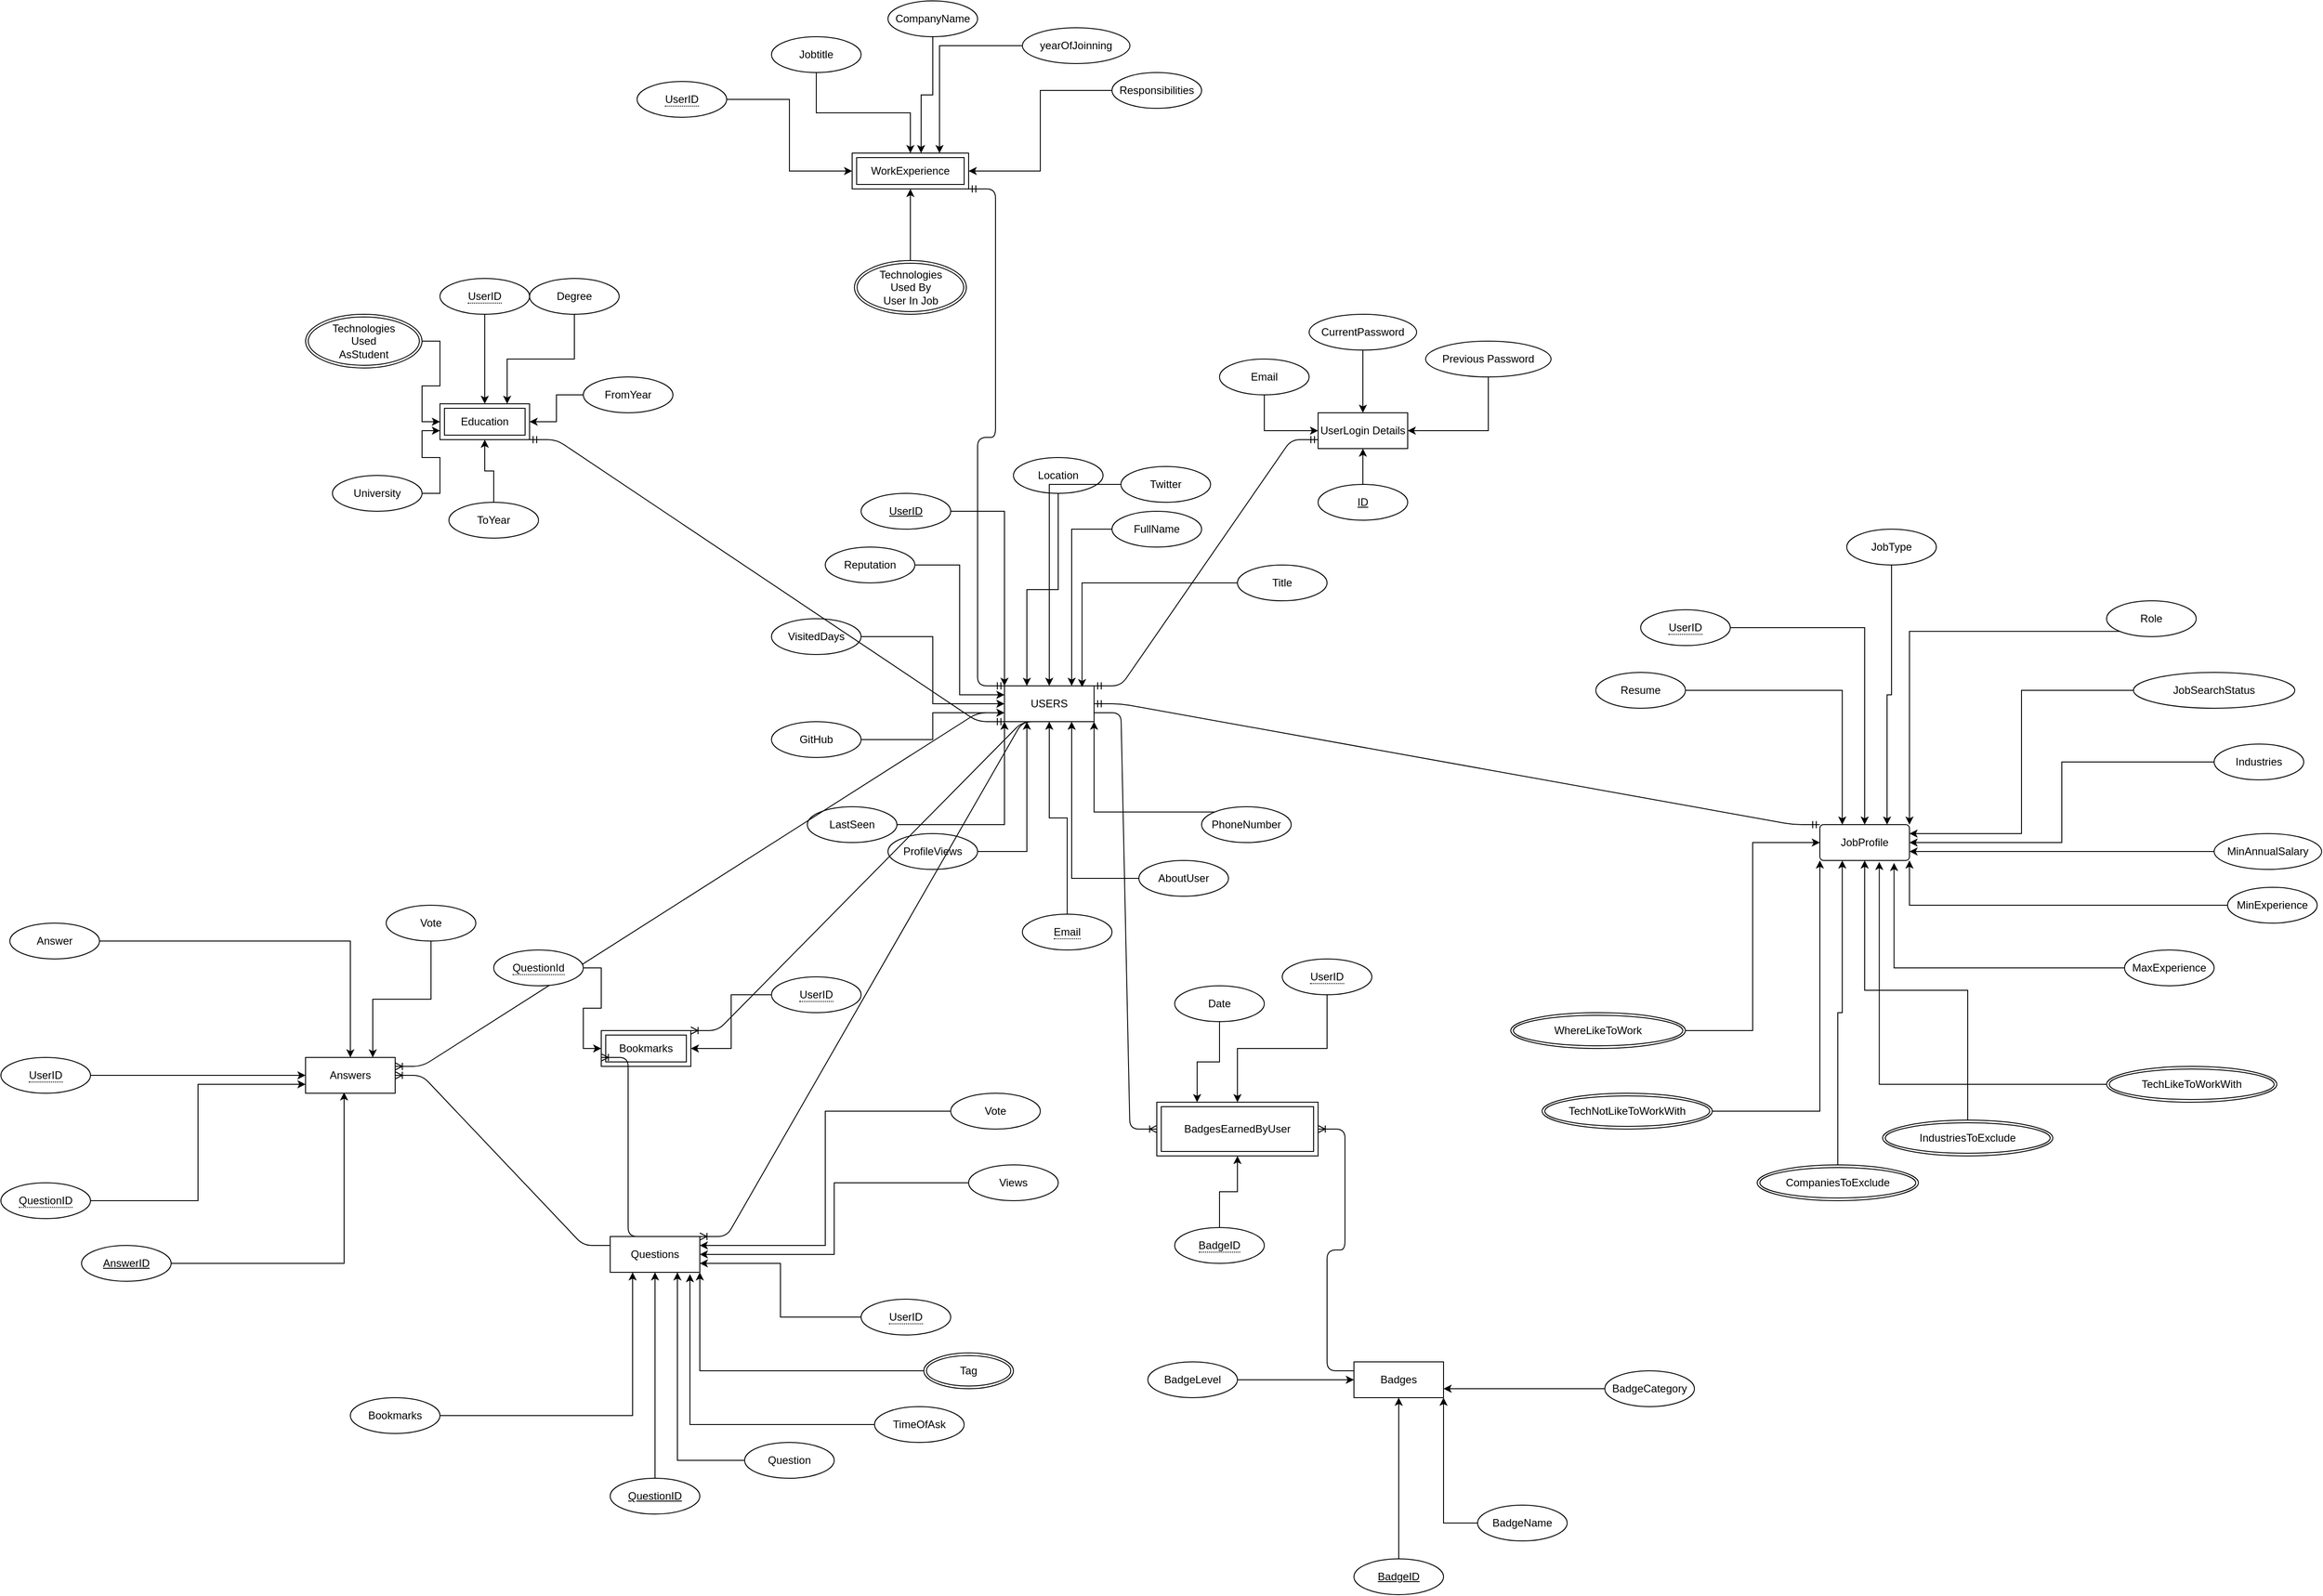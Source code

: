 <mxfile version="14.5.3" type="device"><diagram id="R2lEEEUBdFMjLlhIrx00" name="Page-1"><mxGraphModel dx="1958" dy="1550" grid="1" gridSize="10" guides="1" tooltips="1" connect="1" arrows="1" fold="1" page="1" pageScale="1" pageWidth="850" pageHeight="1100" math="0" shadow="0" extFonts="Permanent Marker^https://fonts.googleapis.com/css?family=Permanent+Marker"><root><mxCell id="0"/><mxCell id="1" parent="0"/><mxCell id="vsUpR1atluGv8L3KbgZH-3" value="USERS" style="whiteSpace=wrap;html=1;align=center;" parent="1" vertex="1"><mxGeometry x="710" y="325" width="100" height="40" as="geometry"/></mxCell><mxCell id="vsUpR1atluGv8L3KbgZH-5" value="Answers" style="whiteSpace=wrap;html=1;align=center;" parent="1" vertex="1"><mxGeometry x="-70" y="740" width="100" height="40" as="geometry"/></mxCell><mxCell id="vsUpR1atluGv8L3KbgZH-6" value="Questions" style="whiteSpace=wrap;html=1;align=center;" parent="1" vertex="1"><mxGeometry x="270" y="940" width="100" height="40" as="geometry"/></mxCell><mxCell id="vsUpR1atluGv8L3KbgZH-18" style="edgeStyle=orthogonalEdgeStyle;rounded=0;orthogonalLoop=1;jettySize=auto;html=1;entryX=0.75;entryY=1;entryDx=0;entryDy=0;" parent="1" source="vsUpR1atluGv8L3KbgZH-14" target="vsUpR1atluGv8L3KbgZH-6" edge="1"><mxGeometry relative="1" as="geometry"/></mxCell><mxCell id="vsUpR1atluGv8L3KbgZH-14" value="Question" style="ellipse;whiteSpace=wrap;html=1;align=center;" parent="1" vertex="1"><mxGeometry x="420" y="1170" width="100" height="40" as="geometry"/></mxCell><mxCell id="vsUpR1atluGv8L3KbgZH-19" style="edgeStyle=orthogonalEdgeStyle;rounded=0;orthogonalLoop=1;jettySize=auto;html=1;entryX=1;entryY=0.5;entryDx=0;entryDy=0;" parent="1" source="vsUpR1atluGv8L3KbgZH-15" target="vsUpR1atluGv8L3KbgZH-6" edge="1"><mxGeometry relative="1" as="geometry"/></mxCell><mxCell id="vsUpR1atluGv8L3KbgZH-15" value="Views" style="ellipse;whiteSpace=wrap;html=1;align=center;" parent="1" vertex="1"><mxGeometry x="670" y="860" width="100" height="40" as="geometry"/></mxCell><mxCell id="vsUpR1atluGv8L3KbgZH-21" style="edgeStyle=orthogonalEdgeStyle;rounded=0;orthogonalLoop=1;jettySize=auto;html=1;entryX=1;entryY=0.25;entryDx=0;entryDy=0;" parent="1" source="vsUpR1atluGv8L3KbgZH-20" target="vsUpR1atluGv8L3KbgZH-6" edge="1"><mxGeometry relative="1" as="geometry"/></mxCell><mxCell id="vsUpR1atluGv8L3KbgZH-20" value="Vote" style="ellipse;whiteSpace=wrap;html=1;align=center;" parent="1" vertex="1"><mxGeometry x="650" y="780" width="100" height="40" as="geometry"/></mxCell><mxCell id="vsUpR1atluGv8L3KbgZH-23" style="edgeStyle=orthogonalEdgeStyle;rounded=0;orthogonalLoop=1;jettySize=auto;html=1;entryX=0.25;entryY=1;entryDx=0;entryDy=0;" parent="1" source="vsUpR1atluGv8L3KbgZH-22" target="vsUpR1atluGv8L3KbgZH-6" edge="1"><mxGeometry relative="1" as="geometry"/></mxCell><mxCell id="vsUpR1atluGv8L3KbgZH-22" value="Bookmarks" style="ellipse;whiteSpace=wrap;html=1;align=center;" parent="1" vertex="1"><mxGeometry x="-20" y="1120" width="100" height="40" as="geometry"/></mxCell><mxCell id="vsUpR1atluGv8L3KbgZH-25" style="edgeStyle=orthogonalEdgeStyle;rounded=0;orthogonalLoop=1;jettySize=auto;html=1;entryX=0.89;entryY=1.05;entryDx=0;entryDy=0;entryPerimeter=0;" parent="1" source="vsUpR1atluGv8L3KbgZH-24" target="vsUpR1atluGv8L3KbgZH-6" edge="1"><mxGeometry relative="1" as="geometry"/></mxCell><mxCell id="vsUpR1atluGv8L3KbgZH-24" value="TimeOfAsk" style="ellipse;whiteSpace=wrap;html=1;align=center;" parent="1" vertex="1"><mxGeometry x="565" y="1130" width="100" height="40" as="geometry"/></mxCell><mxCell id="vsUpR1atluGv8L3KbgZH-38" style="edgeStyle=orthogonalEdgeStyle;rounded=0;orthogonalLoop=1;jettySize=auto;html=1;entryX=0.5;entryY=1;entryDx=0;entryDy=0;" parent="1" source="vsUpR1atluGv8L3KbgZH-37" target="vsUpR1atluGv8L3KbgZH-6" edge="1"><mxGeometry relative="1" as="geometry"/></mxCell><mxCell id="vsUpR1atluGv8L3KbgZH-37" value="QuestionID" style="ellipse;whiteSpace=wrap;html=1;align=center;fontStyle=4;" parent="1" vertex="1"><mxGeometry x="270" y="1210" width="100" height="40" as="geometry"/></mxCell><mxCell id="vsUpR1atluGv8L3KbgZH-40" style="edgeStyle=orthogonalEdgeStyle;rounded=0;orthogonalLoop=1;jettySize=auto;html=1;entryX=1;entryY=0.75;entryDx=0;entryDy=0;" parent="1" source="vsUpR1atluGv8L3KbgZH-39" target="vsUpR1atluGv8L3KbgZH-6" edge="1"><mxGeometry relative="1" as="geometry"/></mxCell><mxCell id="vsUpR1atluGv8L3KbgZH-39" value="&lt;span style=&quot;border-bottom: 1px dotted&quot;&gt;UserID&lt;/span&gt;" style="ellipse;whiteSpace=wrap;html=1;align=center;" parent="1" vertex="1"><mxGeometry x="550" y="1010" width="100" height="40" as="geometry"/></mxCell><mxCell id="vsUpR1atluGv8L3KbgZH-43" style="edgeStyle=orthogonalEdgeStyle;rounded=0;orthogonalLoop=1;jettySize=auto;html=1;entryX=1;entryY=1;entryDx=0;entryDy=0;" parent="1" source="vsUpR1atluGv8L3KbgZH-41" target="vsUpR1atluGv8L3KbgZH-6" edge="1"><mxGeometry relative="1" as="geometry"/></mxCell><mxCell id="vsUpR1atluGv8L3KbgZH-41" value="Tag" style="ellipse;shape=doubleEllipse;margin=3;whiteSpace=wrap;html=1;align=center;" parent="1" vertex="1"><mxGeometry x="620" y="1070" width="100" height="40" as="geometry"/></mxCell><mxCell id="vsUpR1atluGv8L3KbgZH-55" style="edgeStyle=orthogonalEdgeStyle;rounded=0;orthogonalLoop=1;jettySize=auto;html=1;entryX=0.5;entryY=0;entryDx=0;entryDy=0;" parent="1" source="vsUpR1atluGv8L3KbgZH-45" target="vsUpR1atluGv8L3KbgZH-5" edge="1"><mxGeometry relative="1" as="geometry"/></mxCell><mxCell id="vsUpR1atluGv8L3KbgZH-45" value="Answer" style="ellipse;whiteSpace=wrap;html=1;align=center;" parent="1" vertex="1"><mxGeometry x="-400" y="590" width="100" height="40" as="geometry"/></mxCell><mxCell id="vsUpR1atluGv8L3KbgZH-61" style="edgeStyle=orthogonalEdgeStyle;rounded=0;orthogonalLoop=1;jettySize=auto;html=1;entryX=0.75;entryY=0;entryDx=0;entryDy=0;" parent="1" source="vsUpR1atluGv8L3KbgZH-46" target="vsUpR1atluGv8L3KbgZH-5" edge="1"><mxGeometry relative="1" as="geometry"/></mxCell><mxCell id="vsUpR1atluGv8L3KbgZH-46" value="Vote" style="ellipse;whiteSpace=wrap;html=1;align=center;" parent="1" vertex="1"><mxGeometry x="20" y="570" width="100" height="40" as="geometry"/></mxCell><mxCell id="vsUpR1atluGv8L3KbgZH-57" style="edgeStyle=orthogonalEdgeStyle;rounded=0;orthogonalLoop=1;jettySize=auto;html=1;entryX=0;entryY=0.75;entryDx=0;entryDy=0;" parent="1" source="vsUpR1atluGv8L3KbgZH-52" target="vsUpR1atluGv8L3KbgZH-5" edge="1"><mxGeometry relative="1" as="geometry"/></mxCell><mxCell id="vsUpR1atluGv8L3KbgZH-52" value="&lt;span style=&quot;border-bottom: 1px dotted&quot;&gt;QuestionID&lt;/span&gt;" style="ellipse;whiteSpace=wrap;html=1;align=center;" parent="1" vertex="1"><mxGeometry x="-410" y="880" width="100" height="40" as="geometry"/></mxCell><mxCell id="vsUpR1atluGv8L3KbgZH-56" style="edgeStyle=orthogonalEdgeStyle;rounded=0;orthogonalLoop=1;jettySize=auto;html=1;entryX=0;entryY=0.5;entryDx=0;entryDy=0;" parent="1" source="vsUpR1atluGv8L3KbgZH-53" target="vsUpR1atluGv8L3KbgZH-5" edge="1"><mxGeometry relative="1" as="geometry"/></mxCell><mxCell id="vsUpR1atluGv8L3KbgZH-53" value="&lt;span style=&quot;border-bottom: 1px dotted&quot;&gt;UserID&lt;/span&gt;" style="ellipse;whiteSpace=wrap;html=1;align=center;" parent="1" vertex="1"><mxGeometry x="-410" y="740" width="100" height="40" as="geometry"/></mxCell><mxCell id="vsUpR1atluGv8L3KbgZH-123" style="edgeStyle=orthogonalEdgeStyle;rounded=0;orthogonalLoop=1;jettySize=auto;html=1;entryX=0;entryY=0;entryDx=0;entryDy=0;" parent="1" source="vsUpR1atluGv8L3KbgZH-59" target="vsUpR1atluGv8L3KbgZH-3" edge="1"><mxGeometry relative="1" as="geometry"/></mxCell><mxCell id="vsUpR1atluGv8L3KbgZH-59" value="UserID" style="ellipse;whiteSpace=wrap;html=1;align=center;fontStyle=4;" parent="1" vertex="1"><mxGeometry x="550" y="110" width="100" height="40" as="geometry"/></mxCell><mxCell id="vsUpR1atluGv8L3KbgZH-131" style="edgeStyle=orthogonalEdgeStyle;rounded=0;orthogonalLoop=1;jettySize=auto;html=1;entryX=0.75;entryY=1;entryDx=0;entryDy=0;" parent="1" source="vsUpR1atluGv8L3KbgZH-62" target="vsUpR1atluGv8L3KbgZH-3" edge="1"><mxGeometry relative="1" as="geometry"/></mxCell><mxCell id="vsUpR1atluGv8L3KbgZH-62" value="AboutUser" style="ellipse;whiteSpace=wrap;html=1;align=center;" parent="1" vertex="1"><mxGeometry x="860" y="520" width="100" height="40" as="geometry"/></mxCell><mxCell id="vsUpR1atluGv8L3KbgZH-129" style="edgeStyle=orthogonalEdgeStyle;rounded=0;orthogonalLoop=1;jettySize=auto;html=1;entryX=0.25;entryY=1;entryDx=0;entryDy=0;" parent="1" source="vsUpR1atluGv8L3KbgZH-63" target="vsUpR1atluGv8L3KbgZH-3" edge="1"><mxGeometry relative="1" as="geometry"/></mxCell><mxCell id="vsUpR1atluGv8L3KbgZH-63" value="ProfileViews" style="ellipse;whiteSpace=wrap;html=1;align=center;" parent="1" vertex="1"><mxGeometry x="580" y="490" width="100" height="40" as="geometry"/></mxCell><mxCell id="vsUpR1atluGv8L3KbgZH-119" style="edgeStyle=orthogonalEdgeStyle;rounded=0;orthogonalLoop=1;jettySize=auto;html=1;entryX=0.866;entryY=0.036;entryDx=0;entryDy=0;entryPerimeter=0;" parent="1" source="vsUpR1atluGv8L3KbgZH-64" target="vsUpR1atluGv8L3KbgZH-3" edge="1"><mxGeometry relative="1" as="geometry"/></mxCell><mxCell id="vsUpR1atluGv8L3KbgZH-64" value="Title" style="ellipse;whiteSpace=wrap;html=1;align=center;" parent="1" vertex="1"><mxGeometry x="970" y="190" width="100" height="40" as="geometry"/></mxCell><mxCell id="vsUpR1atluGv8L3KbgZH-127" style="edgeStyle=orthogonalEdgeStyle;rounded=0;orthogonalLoop=1;jettySize=auto;html=1;entryX=0;entryY=1;entryDx=0;entryDy=0;" parent="1" source="vsUpR1atluGv8L3KbgZH-65" target="vsUpR1atluGv8L3KbgZH-3" edge="1"><mxGeometry relative="1" as="geometry"/></mxCell><mxCell id="vsUpR1atluGv8L3KbgZH-65" value="LastSeen" style="ellipse;whiteSpace=wrap;html=1;align=center;" parent="1" vertex="1"><mxGeometry x="490" y="460" width="100" height="40" as="geometry"/></mxCell><mxCell id="vsUpR1atluGv8L3KbgZH-120" style="edgeStyle=orthogonalEdgeStyle;rounded=0;orthogonalLoop=1;jettySize=auto;html=1;entryX=0.75;entryY=0;entryDx=0;entryDy=0;" parent="1" source="vsUpR1atluGv8L3KbgZH-66" target="vsUpR1atluGv8L3KbgZH-3" edge="1"><mxGeometry relative="1" as="geometry"/></mxCell><mxCell id="vsUpR1atluGv8L3KbgZH-66" value="FullName" style="ellipse;whiteSpace=wrap;html=1;align=center;" parent="1" vertex="1"><mxGeometry x="830" y="130" width="100" height="40" as="geometry"/></mxCell><mxCell id="vsUpR1atluGv8L3KbgZH-125" style="edgeStyle=orthogonalEdgeStyle;rounded=0;orthogonalLoop=1;jettySize=auto;html=1;entryX=0;entryY=0.5;entryDx=0;entryDy=0;" parent="1" source="vsUpR1atluGv8L3KbgZH-67" target="vsUpR1atluGv8L3KbgZH-3" edge="1"><mxGeometry relative="1" as="geometry"/></mxCell><mxCell id="vsUpR1atluGv8L3KbgZH-67" value="VisitedDays" style="ellipse;whiteSpace=wrap;html=1;align=center;" parent="1" vertex="1"><mxGeometry x="450" y="250" width="100" height="40" as="geometry"/></mxCell><mxCell id="vsUpR1atluGv8L3KbgZH-124" style="edgeStyle=orthogonalEdgeStyle;rounded=0;orthogonalLoop=1;jettySize=auto;html=1;entryX=0;entryY=0.25;entryDx=0;entryDy=0;" parent="1" source="vsUpR1atluGv8L3KbgZH-68" target="vsUpR1atluGv8L3KbgZH-3" edge="1"><mxGeometry relative="1" as="geometry"/></mxCell><mxCell id="vsUpR1atluGv8L3KbgZH-68" value="Reputation" style="ellipse;whiteSpace=wrap;html=1;align=center;" parent="1" vertex="1"><mxGeometry x="510" y="170" width="100" height="40" as="geometry"/></mxCell><mxCell id="vsUpR1atluGv8L3KbgZH-122" style="edgeStyle=orthogonalEdgeStyle;rounded=0;orthogonalLoop=1;jettySize=auto;html=1;entryX=0.25;entryY=0;entryDx=0;entryDy=0;" parent="1" source="vsUpR1atluGv8L3KbgZH-69" target="vsUpR1atluGv8L3KbgZH-3" edge="1"><mxGeometry relative="1" as="geometry"/></mxCell><mxCell id="vsUpR1atluGv8L3KbgZH-69" value="Location" style="ellipse;whiteSpace=wrap;html=1;align=center;" parent="1" vertex="1"><mxGeometry x="720" y="70" width="100" height="40" as="geometry"/></mxCell><mxCell id="vsUpR1atluGv8L3KbgZH-121" style="edgeStyle=orthogonalEdgeStyle;rounded=0;orthogonalLoop=1;jettySize=auto;html=1;" parent="1" source="vsUpR1atluGv8L3KbgZH-72" target="vsUpR1atluGv8L3KbgZH-3" edge="1"><mxGeometry relative="1" as="geometry"/></mxCell><mxCell id="vsUpR1atluGv8L3KbgZH-72" value="Twitter" style="ellipse;whiteSpace=wrap;html=1;align=center;" parent="1" vertex="1"><mxGeometry x="840" y="80" width="100" height="40" as="geometry"/></mxCell><mxCell id="vsUpR1atluGv8L3KbgZH-126" style="edgeStyle=orthogonalEdgeStyle;rounded=0;orthogonalLoop=1;jettySize=auto;html=1;entryX=0;entryY=0.75;entryDx=0;entryDy=0;" parent="1" source="vsUpR1atluGv8L3KbgZH-73" target="vsUpR1atluGv8L3KbgZH-3" edge="1"><mxGeometry relative="1" as="geometry"/></mxCell><mxCell id="vsUpR1atluGv8L3KbgZH-73" value="GitHub" style="ellipse;whiteSpace=wrap;html=1;align=center;" parent="1" vertex="1"><mxGeometry x="450" y="365" width="100" height="40" as="geometry"/></mxCell><mxCell id="vsUpR1atluGv8L3KbgZH-110" style="edgeStyle=orthogonalEdgeStyle;rounded=0;orthogonalLoop=1;jettySize=auto;html=1;entryX=0.663;entryY=1.04;entryDx=0;entryDy=0;entryPerimeter=0;" parent="1" source="vsUpR1atluGv8L3KbgZH-76" target="vsUpR1atluGv8L3KbgZH-92" edge="1"><mxGeometry relative="1" as="geometry"/></mxCell><mxCell id="vsUpR1atluGv8L3KbgZH-76" value="TechLikeToWorkWith" style="ellipse;shape=doubleEllipse;margin=3;whiteSpace=wrap;html=1;align=center;" parent="1" vertex="1"><mxGeometry x="1940" y="750" width="190" height="40" as="geometry"/></mxCell><mxCell id="vsUpR1atluGv8L3KbgZH-113" style="edgeStyle=orthogonalEdgeStyle;rounded=0;orthogonalLoop=1;jettySize=auto;html=1;entryX=0;entryY=1;entryDx=0;entryDy=0;" parent="1" source="vsUpR1atluGv8L3KbgZH-77" target="vsUpR1atluGv8L3KbgZH-92" edge="1"><mxGeometry relative="1" as="geometry"/></mxCell><mxCell id="vsUpR1atluGv8L3KbgZH-77" value="TechNotLikeToWorkWith" style="ellipse;shape=doubleEllipse;margin=3;whiteSpace=wrap;html=1;align=center;" parent="1" vertex="1"><mxGeometry x="1310" y="780" width="190" height="40" as="geometry"/></mxCell><mxCell id="vsUpR1atluGv8L3KbgZH-114" style="edgeStyle=orthogonalEdgeStyle;rounded=0;orthogonalLoop=1;jettySize=auto;html=1;entryX=0;entryY=0.5;entryDx=0;entryDy=0;" parent="1" source="vsUpR1atluGv8L3KbgZH-78" target="vsUpR1atluGv8L3KbgZH-92" edge="1"><mxGeometry relative="1" as="geometry"/></mxCell><mxCell id="vsUpR1atluGv8L3KbgZH-78" value="WhereLikeToWork" style="ellipse;shape=doubleEllipse;margin=3;whiteSpace=wrap;html=1;align=center;" parent="1" vertex="1"><mxGeometry x="1275" y="690" width="195" height="40" as="geometry"/></mxCell><mxCell id="vsUpR1atluGv8L3KbgZH-103" style="edgeStyle=orthogonalEdgeStyle;rounded=0;orthogonalLoop=1;jettySize=auto;html=1;exitX=0;exitY=1;exitDx=0;exitDy=0;entryX=1;entryY=0;entryDx=0;entryDy=0;" parent="1" source="vsUpR1atluGv8L3KbgZH-79" target="vsUpR1atluGv8L3KbgZH-92" edge="1"><mxGeometry relative="1" as="geometry"/></mxCell><mxCell id="vsUpR1atluGv8L3KbgZH-79" value="Role" style="ellipse;whiteSpace=wrap;html=1;align=center;" parent="1" vertex="1"><mxGeometry x="1940" y="230" width="100" height="40" as="geometry"/></mxCell><mxCell id="vsUpR1atluGv8L3KbgZH-108" style="edgeStyle=orthogonalEdgeStyle;rounded=0;orthogonalLoop=1;jettySize=auto;html=1;entryX=1;entryY=1;entryDx=0;entryDy=0;" parent="1" source="vsUpR1atluGv8L3KbgZH-81" target="vsUpR1atluGv8L3KbgZH-92" edge="1"><mxGeometry relative="1" as="geometry"/></mxCell><mxCell id="vsUpR1atluGv8L3KbgZH-81" value="MinExperience" style="ellipse;whiteSpace=wrap;html=1;align=center;" parent="1" vertex="1"><mxGeometry x="2075" y="550" width="100" height="40" as="geometry"/></mxCell><mxCell id="vsUpR1atluGv8L3KbgZH-109" style="edgeStyle=orthogonalEdgeStyle;rounded=0;orthogonalLoop=1;jettySize=auto;html=1;entryX=0.828;entryY=1.069;entryDx=0;entryDy=0;entryPerimeter=0;" parent="1" source="vsUpR1atluGv8L3KbgZH-82" target="vsUpR1atluGv8L3KbgZH-92" edge="1"><mxGeometry relative="1" as="geometry"/></mxCell><mxCell id="vsUpR1atluGv8L3KbgZH-82" value="MaxExperience" style="ellipse;whiteSpace=wrap;html=1;align=center;" parent="1" vertex="1"><mxGeometry x="1960" y="620" width="100" height="40" as="geometry"/></mxCell><mxCell id="vsUpR1atluGv8L3KbgZH-102" style="edgeStyle=orthogonalEdgeStyle;rounded=0;orthogonalLoop=1;jettySize=auto;html=1;exitX=0.5;exitY=1;exitDx=0;exitDy=0;entryX=0.75;entryY=0;entryDx=0;entryDy=0;" parent="1" source="vsUpR1atluGv8L3KbgZH-83" target="vsUpR1atluGv8L3KbgZH-92" edge="1"><mxGeometry relative="1" as="geometry"/></mxCell><mxCell id="vsUpR1atluGv8L3KbgZH-83" value="JobType" style="ellipse;whiteSpace=wrap;html=1;align=center;" parent="1" vertex="1"><mxGeometry x="1650" y="150" width="100" height="40" as="geometry"/></mxCell><mxCell id="vsUpR1atluGv8L3KbgZH-112" style="edgeStyle=orthogonalEdgeStyle;rounded=0;orthogonalLoop=1;jettySize=auto;html=1;entryX=0.25;entryY=1;entryDx=0;entryDy=0;" parent="1" source="vsUpR1atluGv8L3KbgZH-85" target="vsUpR1atluGv8L3KbgZH-92" edge="1"><mxGeometry relative="1" as="geometry"/></mxCell><mxCell id="vsUpR1atluGv8L3KbgZH-85" value="CompaniesToExclude" style="ellipse;shape=doubleEllipse;margin=3;whiteSpace=wrap;html=1;align=center;" parent="1" vertex="1"><mxGeometry x="1550" y="860" width="180" height="40" as="geometry"/></mxCell><mxCell id="vsUpR1atluGv8L3KbgZH-132" style="edgeStyle=orthogonalEdgeStyle;rounded=0;orthogonalLoop=1;jettySize=auto;html=1;exitX=0;exitY=0;exitDx=0;exitDy=0;entryX=1;entryY=1;entryDx=0;entryDy=0;" parent="1" source="vsUpR1atluGv8L3KbgZH-88" target="vsUpR1atluGv8L3KbgZH-3" edge="1"><mxGeometry relative="1" as="geometry"/></mxCell><mxCell id="vsUpR1atluGv8L3KbgZH-88" value="PhoneNumber" style="ellipse;whiteSpace=wrap;html=1;align=center;" parent="1" vertex="1"><mxGeometry x="930" y="460" width="100" height="40" as="geometry"/></mxCell><mxCell id="vsUpR1atluGv8L3KbgZH-196" style="edgeStyle=orthogonalEdgeStyle;rounded=0;orthogonalLoop=1;jettySize=auto;html=1;entryX=0.25;entryY=0;entryDx=0;entryDy=0;" parent="1" source="vsUpR1atluGv8L3KbgZH-89" target="vsUpR1atluGv8L3KbgZH-92" edge="1"><mxGeometry relative="1" as="geometry"/></mxCell><mxCell id="vsUpR1atluGv8L3KbgZH-89" value="Resume" style="ellipse;whiteSpace=wrap;html=1;align=center;" parent="1" vertex="1"><mxGeometry x="1370" y="310" width="100" height="40" as="geometry"/></mxCell><mxCell id="vsUpR1atluGv8L3KbgZH-100" style="edgeStyle=orthogonalEdgeStyle;rounded=0;orthogonalLoop=1;jettySize=auto;html=1;" parent="1" source="vsUpR1atluGv8L3KbgZH-90" target="vsUpR1atluGv8L3KbgZH-92" edge="1"><mxGeometry relative="1" as="geometry"/></mxCell><mxCell id="vsUpR1atluGv8L3KbgZH-90" value="&lt;span style=&quot;border-bottom: 1px dotted&quot;&gt;UserID&lt;/span&gt;" style="ellipse;whiteSpace=wrap;html=1;align=center;" parent="1" vertex="1"><mxGeometry x="1420" y="240" width="100" height="40" as="geometry"/></mxCell><mxCell id="vsUpR1atluGv8L3KbgZH-92" value="JobProfile" style="rounded=1;arcSize=10;whiteSpace=wrap;html=1;align=center;" parent="1" vertex="1"><mxGeometry x="1620" y="480" width="100" height="40" as="geometry"/></mxCell><mxCell id="vsUpR1atluGv8L3KbgZH-105" style="edgeStyle=orthogonalEdgeStyle;rounded=0;orthogonalLoop=1;jettySize=auto;html=1;entryX=1;entryY=0.25;entryDx=0;entryDy=0;" parent="1" source="vsUpR1atluGv8L3KbgZH-93" target="vsUpR1atluGv8L3KbgZH-92" edge="1"><mxGeometry relative="1" as="geometry"/></mxCell><mxCell id="vsUpR1atluGv8L3KbgZH-93" value="JobSearchStatus" style="ellipse;whiteSpace=wrap;html=1;align=center;" parent="1" vertex="1"><mxGeometry x="1970" y="310" width="180" height="40" as="geometry"/></mxCell><mxCell id="vsUpR1atluGv8L3KbgZH-106" style="edgeStyle=orthogonalEdgeStyle;rounded=0;orthogonalLoop=1;jettySize=auto;html=1;entryX=1;entryY=0.5;entryDx=0;entryDy=0;" parent="1" source="vsUpR1atluGv8L3KbgZH-94" target="vsUpR1atluGv8L3KbgZH-92" edge="1"><mxGeometry relative="1" as="geometry"/></mxCell><mxCell id="vsUpR1atluGv8L3KbgZH-94" value="Industries" style="ellipse;whiteSpace=wrap;html=1;align=center;" parent="1" vertex="1"><mxGeometry x="2060" y="390" width="100" height="40" as="geometry"/></mxCell><mxCell id="vsUpR1atluGv8L3KbgZH-107" style="edgeStyle=orthogonalEdgeStyle;rounded=0;orthogonalLoop=1;jettySize=auto;html=1;entryX=1;entryY=0.75;entryDx=0;entryDy=0;" parent="1" source="vsUpR1atluGv8L3KbgZH-95" target="vsUpR1atluGv8L3KbgZH-92" edge="1"><mxGeometry relative="1" as="geometry"/></mxCell><mxCell id="vsUpR1atluGv8L3KbgZH-95" value="MinAnnualSalary" style="ellipse;whiteSpace=wrap;html=1;align=center;" parent="1" vertex="1"><mxGeometry x="2060" y="490" width="120" height="40" as="geometry"/></mxCell><mxCell id="vsUpR1atluGv8L3KbgZH-115" value="" style="edgeStyle=entityRelationEdgeStyle;fontSize=12;html=1;endArrow=ERmandOne;startArrow=ERmandOne;exitX=1;exitY=0.5;exitDx=0;exitDy=0;entryX=0;entryY=0;entryDx=0;entryDy=0;" parent="1" source="vsUpR1atluGv8L3KbgZH-3" target="vsUpR1atluGv8L3KbgZH-92" edge="1"><mxGeometry width="100" height="100" relative="1" as="geometry"><mxPoint x="860" y="395" as="sourcePoint"/><mxPoint x="1333" y="470" as="targetPoint"/></mxGeometry></mxCell><mxCell id="vsUpR1atluGv8L3KbgZH-135" value="" style="edgeStyle=entityRelationEdgeStyle;fontSize=12;html=1;endArrow=ERoneToMany;entryX=1;entryY=0.5;entryDx=0;entryDy=0;exitX=0;exitY=0.25;exitDx=0;exitDy=0;" parent="1" source="vsUpR1atluGv8L3KbgZH-6" target="vsUpR1atluGv8L3KbgZH-5" edge="1"><mxGeometry width="100" height="100" relative="1" as="geometry"><mxPoint x="620" y="760" as="sourcePoint"/><mxPoint x="720" y="660" as="targetPoint"/></mxGeometry></mxCell><mxCell id="vsUpR1atluGv8L3KbgZH-136" value="Badges" style="whiteSpace=wrap;html=1;align=center;" parent="1" vertex="1"><mxGeometry x="1100" y="1080" width="100" height="40" as="geometry"/></mxCell><mxCell id="vsUpR1atluGv8L3KbgZH-148" style="edgeStyle=orthogonalEdgeStyle;rounded=0;orthogonalLoop=1;jettySize=auto;html=1;" parent="1" source="vsUpR1atluGv8L3KbgZH-137" target="vsUpR1atluGv8L3KbgZH-136" edge="1"><mxGeometry relative="1" as="geometry"/></mxCell><mxCell id="vsUpR1atluGv8L3KbgZH-137" value="BadgeLevel" style="ellipse;whiteSpace=wrap;html=1;align=center;" parent="1" vertex="1"><mxGeometry x="870" y="1080" width="100" height="40" as="geometry"/></mxCell><mxCell id="vsUpR1atluGv8L3KbgZH-147" style="edgeStyle=orthogonalEdgeStyle;rounded=0;orthogonalLoop=1;jettySize=auto;html=1;entryX=1;entryY=0.75;entryDx=0;entryDy=0;" parent="1" source="vsUpR1atluGv8L3KbgZH-138" target="vsUpR1atluGv8L3KbgZH-136" edge="1"><mxGeometry relative="1" as="geometry"/></mxCell><mxCell id="vsUpR1atluGv8L3KbgZH-138" value="BadgeCategory" style="ellipse;whiteSpace=wrap;html=1;align=center;" parent="1" vertex="1"><mxGeometry x="1380" y="1090" width="100" height="40" as="geometry"/></mxCell><mxCell id="vsUpR1atluGv8L3KbgZH-146" style="edgeStyle=orthogonalEdgeStyle;rounded=0;orthogonalLoop=1;jettySize=auto;html=1;entryX=1;entryY=1;entryDx=0;entryDy=0;" parent="1" source="vsUpR1atluGv8L3KbgZH-139" target="vsUpR1atluGv8L3KbgZH-136" edge="1"><mxGeometry relative="1" as="geometry"/></mxCell><mxCell id="vsUpR1atluGv8L3KbgZH-139" value="BadgeName" style="ellipse;whiteSpace=wrap;html=1;align=center;" parent="1" vertex="1"><mxGeometry x="1238" y="1240" width="100" height="40" as="geometry"/></mxCell><mxCell id="vsUpR1atluGv8L3KbgZH-145" style="edgeStyle=orthogonalEdgeStyle;rounded=0;orthogonalLoop=1;jettySize=auto;html=1;entryX=0.5;entryY=1;entryDx=0;entryDy=0;" parent="1" source="vsUpR1atluGv8L3KbgZH-140" target="vsUpR1atluGv8L3KbgZH-136" edge="1"><mxGeometry relative="1" as="geometry"/></mxCell><mxCell id="vsUpR1atluGv8L3KbgZH-140" value="BadgeID" style="ellipse;whiteSpace=wrap;html=1;align=center;fontStyle=4;" parent="1" vertex="1"><mxGeometry x="1100" y="1300" width="100" height="40" as="geometry"/></mxCell><mxCell id="vsUpR1atluGv8L3KbgZH-142" style="edgeStyle=orthogonalEdgeStyle;rounded=0;orthogonalLoop=1;jettySize=auto;html=1;entryX=0.43;entryY=0.975;entryDx=0;entryDy=0;entryPerimeter=0;" parent="1" source="vsUpR1atluGv8L3KbgZH-141" target="vsUpR1atluGv8L3KbgZH-5" edge="1"><mxGeometry relative="1" as="geometry"/></mxCell><mxCell id="vsUpR1atluGv8L3KbgZH-141" value="AnswerID" style="ellipse;whiteSpace=wrap;html=1;align=center;fontStyle=4;" parent="1" vertex="1"><mxGeometry x="-320" y="950" width="100" height="40" as="geometry"/></mxCell><mxCell id="vsUpR1atluGv8L3KbgZH-143" value="" style="edgeStyle=entityRelationEdgeStyle;fontSize=12;html=1;endArrow=ERoneToMany;entryX=1;entryY=0.25;entryDx=0;entryDy=0;exitX=0;exitY=0.75;exitDx=0;exitDy=0;" parent="1" source="vsUpR1atluGv8L3KbgZH-3" target="vsUpR1atluGv8L3KbgZH-5" edge="1"><mxGeometry width="100" height="100" relative="1" as="geometry"><mxPoint x="450" y="600" as="sourcePoint"/><mxPoint x="550" y="500" as="targetPoint"/></mxGeometry></mxCell><mxCell id="vsUpR1atluGv8L3KbgZH-144" value="" style="edgeStyle=entityRelationEdgeStyle;fontSize=12;html=1;endArrow=ERoneToMany;exitX=0.5;exitY=1;exitDx=0;exitDy=0;entryX=1;entryY=0;entryDx=0;entryDy=0;" parent="1" source="vsUpR1atluGv8L3KbgZH-3" target="vsUpR1atluGv8L3KbgZH-6" edge="1"><mxGeometry width="100" height="100" relative="1" as="geometry"><mxPoint x="530" y="670" as="sourcePoint"/><mxPoint x="400" y="900" as="targetPoint"/></mxGeometry></mxCell><mxCell id="vsUpR1atluGv8L3KbgZH-150" style="edgeStyle=orthogonalEdgeStyle;rounded=0;orthogonalLoop=1;jettySize=auto;html=1;entryX=0.5;entryY=1;entryDx=0;entryDy=0;" parent="1" source="vsUpR1atluGv8L3KbgZH-149" target="vsUpR1atluGv8L3KbgZH-92" edge="1"><mxGeometry relative="1" as="geometry"/></mxCell><mxCell id="vsUpR1atluGv8L3KbgZH-149" value="IndustriesToExclude" style="ellipse;shape=doubleEllipse;margin=3;whiteSpace=wrap;html=1;align=center;" parent="1" vertex="1"><mxGeometry x="1690" y="810" width="190" height="40" as="geometry"/></mxCell><mxCell id="vsUpR1atluGv8L3KbgZH-151" value="UserLogin Details" style="whiteSpace=wrap;html=1;align=center;" parent="1" vertex="1"><mxGeometry x="1060" y="20" width="100" height="40" as="geometry"/></mxCell><mxCell id="vsUpR1atluGv8L3KbgZH-172" style="edgeStyle=orthogonalEdgeStyle;rounded=0;orthogonalLoop=1;jettySize=auto;html=1;entryX=0.5;entryY=1;entryDx=0;entryDy=0;" parent="1" source="vsUpR1atluGv8L3KbgZH-152" target="vsUpR1atluGv8L3KbgZH-151" edge="1"><mxGeometry relative="1" as="geometry"/></mxCell><mxCell id="vsUpR1atluGv8L3KbgZH-152" value="ID" style="ellipse;whiteSpace=wrap;html=1;align=center;fontStyle=4;" parent="1" vertex="1"><mxGeometry x="1060" y="100" width="100" height="40" as="geometry"/></mxCell><mxCell id="vsUpR1atluGv8L3KbgZH-175" style="edgeStyle=orthogonalEdgeStyle;rounded=0;orthogonalLoop=1;jettySize=auto;html=1;exitX=0.5;exitY=1;exitDx=0;exitDy=0;entryX=0;entryY=0.5;entryDx=0;entryDy=0;" parent="1" source="vsUpR1atluGv8L3KbgZH-153" target="vsUpR1atluGv8L3KbgZH-151" edge="1"><mxGeometry relative="1" as="geometry"/></mxCell><mxCell id="vsUpR1atluGv8L3KbgZH-153" value="Email" style="ellipse;whiteSpace=wrap;html=1;align=center;" parent="1" vertex="1"><mxGeometry x="950" y="-40" width="100" height="40" as="geometry"/></mxCell><mxCell id="vsUpR1atluGv8L3KbgZH-174" style="edgeStyle=orthogonalEdgeStyle;rounded=0;orthogonalLoop=1;jettySize=auto;html=1;" parent="1" source="vsUpR1atluGv8L3KbgZH-154" target="vsUpR1atluGv8L3KbgZH-151" edge="1"><mxGeometry relative="1" as="geometry"/></mxCell><mxCell id="vsUpR1atluGv8L3KbgZH-154" value="CurrentPassword" style="ellipse;whiteSpace=wrap;html=1;align=center;" parent="1" vertex="1"><mxGeometry x="1050" y="-90" width="120" height="40" as="geometry"/></mxCell><mxCell id="vsUpR1atluGv8L3KbgZH-173" style="edgeStyle=orthogonalEdgeStyle;rounded=0;orthogonalLoop=1;jettySize=auto;html=1;exitX=0.5;exitY=1;exitDx=0;exitDy=0;entryX=1;entryY=0.5;entryDx=0;entryDy=0;" parent="1" source="vsUpR1atluGv8L3KbgZH-156" target="vsUpR1atluGv8L3KbgZH-151" edge="1"><mxGeometry relative="1" as="geometry"/></mxCell><mxCell id="vsUpR1atluGv8L3KbgZH-156" value="Previous Password" style="ellipse;whiteSpace=wrap;html=1;align=center;" parent="1" vertex="1"><mxGeometry x="1180" y="-60" width="140" height="40" as="geometry"/></mxCell><mxCell id="vsUpR1atluGv8L3KbgZH-158" value="Education" style="shape=ext;margin=3;double=1;whiteSpace=wrap;html=1;align=center;" parent="1" vertex="1"><mxGeometry x="80" y="10" width="100" height="40" as="geometry"/></mxCell><mxCell id="vsUpR1atluGv8L3KbgZH-186" style="edgeStyle=orthogonalEdgeStyle;rounded=0;orthogonalLoop=1;jettySize=auto;html=1;" parent="1" source="vsUpR1atluGv8L3KbgZH-159" target="vsUpR1atluGv8L3KbgZH-158" edge="1"><mxGeometry relative="1" as="geometry"/></mxCell><mxCell id="vsUpR1atluGv8L3KbgZH-159" value="&lt;span style=&quot;border-bottom: 1px dotted&quot;&gt;UserID&lt;/span&gt;" style="ellipse;whiteSpace=wrap;html=1;align=center;" parent="1" vertex="1"><mxGeometry x="80" y="-130" width="100" height="40" as="geometry"/></mxCell><mxCell id="vsUpR1atluGv8L3KbgZH-188" style="edgeStyle=orthogonalEdgeStyle;rounded=0;orthogonalLoop=1;jettySize=auto;html=1;entryX=0.75;entryY=0;entryDx=0;entryDy=0;" parent="1" source="vsUpR1atluGv8L3KbgZH-160" target="vsUpR1atluGv8L3KbgZH-158" edge="1"><mxGeometry relative="1" as="geometry"/></mxCell><mxCell id="vsUpR1atluGv8L3KbgZH-160" value="Degree" style="ellipse;whiteSpace=wrap;html=1;align=center;" parent="1" vertex="1"><mxGeometry x="180" y="-130" width="100" height="40" as="geometry"/></mxCell><mxCell id="vsUpR1atluGv8L3KbgZH-189" style="edgeStyle=orthogonalEdgeStyle;rounded=0;orthogonalLoop=1;jettySize=auto;html=1;entryX=0;entryY=0.75;entryDx=0;entryDy=0;" parent="1" source="vsUpR1atluGv8L3KbgZH-161" target="vsUpR1atluGv8L3KbgZH-158" edge="1"><mxGeometry relative="1" as="geometry"/></mxCell><mxCell id="vsUpR1atluGv8L3KbgZH-161" value="University" style="ellipse;whiteSpace=wrap;html=1;align=center;" parent="1" vertex="1"><mxGeometry x="-40" y="90" width="100" height="40" as="geometry"/></mxCell><mxCell id="vsUpR1atluGv8L3KbgZH-191" style="edgeStyle=orthogonalEdgeStyle;rounded=0;orthogonalLoop=1;jettySize=auto;html=1;" parent="1" source="vsUpR1atluGv8L3KbgZH-162" target="vsUpR1atluGv8L3KbgZH-158" edge="1"><mxGeometry relative="1" as="geometry"/></mxCell><mxCell id="vsUpR1atluGv8L3KbgZH-162" value="FromYear" style="ellipse;whiteSpace=wrap;html=1;align=center;" parent="1" vertex="1"><mxGeometry x="240" y="-20" width="100" height="40" as="geometry"/></mxCell><mxCell id="vsUpR1atluGv8L3KbgZH-190" style="edgeStyle=orthogonalEdgeStyle;rounded=0;orthogonalLoop=1;jettySize=auto;html=1;" parent="1" source="vsUpR1atluGv8L3KbgZH-163" target="vsUpR1atluGv8L3KbgZH-158" edge="1"><mxGeometry relative="1" as="geometry"/></mxCell><mxCell id="vsUpR1atluGv8L3KbgZH-163" value="ToYear" style="ellipse;whiteSpace=wrap;html=1;align=center;" parent="1" vertex="1"><mxGeometry x="90" y="120" width="100" height="40" as="geometry"/></mxCell><mxCell id="vsUpR1atluGv8L3KbgZH-164" value="WorkExperience" style="shape=ext;margin=3;double=1;whiteSpace=wrap;html=1;align=center;" parent="1" vertex="1"><mxGeometry x="540" y="-270" width="130" height="40" as="geometry"/></mxCell><mxCell id="vsUpR1atluGv8L3KbgZH-187" style="edgeStyle=orthogonalEdgeStyle;rounded=0;orthogonalLoop=1;jettySize=auto;html=1;entryX=0;entryY=0.5;entryDx=0;entryDy=0;" parent="1" source="vsUpR1atluGv8L3KbgZH-165" target="vsUpR1atluGv8L3KbgZH-158" edge="1"><mxGeometry relative="1" as="geometry"/></mxCell><mxCell id="vsUpR1atluGv8L3KbgZH-165" value="Technologies&lt;br&gt;Used&lt;br&gt;AsStudent" style="ellipse;shape=doubleEllipse;margin=3;whiteSpace=wrap;html=1;align=center;" parent="1" vertex="1"><mxGeometry x="-70" y="-90" width="130" height="60" as="geometry"/></mxCell><mxCell id="vsUpR1atluGv8L3KbgZH-179" style="edgeStyle=orthogonalEdgeStyle;rounded=0;orthogonalLoop=1;jettySize=auto;html=1;" parent="1" source="vsUpR1atluGv8L3KbgZH-166" target="vsUpR1atluGv8L3KbgZH-164" edge="1"><mxGeometry relative="1" as="geometry"/></mxCell><mxCell id="vsUpR1atluGv8L3KbgZH-166" value="Jobtitle" style="ellipse;whiteSpace=wrap;html=1;align=center;" parent="1" vertex="1"><mxGeometry x="450" y="-400" width="100" height="40" as="geometry"/></mxCell><mxCell id="vsUpR1atluGv8L3KbgZH-180" style="edgeStyle=orthogonalEdgeStyle;rounded=0;orthogonalLoop=1;jettySize=auto;html=1;entryX=0;entryY=0.5;entryDx=0;entryDy=0;" parent="1" source="vsUpR1atluGv8L3KbgZH-167" target="vsUpR1atluGv8L3KbgZH-164" edge="1"><mxGeometry relative="1" as="geometry"/></mxCell><mxCell id="vsUpR1atluGv8L3KbgZH-167" value="&lt;span style=&quot;border-bottom: 1px dotted&quot;&gt;UserID&lt;/span&gt;" style="ellipse;whiteSpace=wrap;html=1;align=center;" parent="1" vertex="1"><mxGeometry x="300" y="-350" width="100" height="40" as="geometry"/></mxCell><mxCell id="vsUpR1atluGv8L3KbgZH-182" style="edgeStyle=orthogonalEdgeStyle;rounded=0;orthogonalLoop=1;jettySize=auto;html=1;entryX=0.592;entryY=0;entryDx=0;entryDy=0;entryPerimeter=0;" parent="1" source="vsUpR1atluGv8L3KbgZH-168" target="vsUpR1atluGv8L3KbgZH-164" edge="1"><mxGeometry relative="1" as="geometry"/></mxCell><mxCell id="vsUpR1atluGv8L3KbgZH-168" value="CompanyName" style="ellipse;whiteSpace=wrap;html=1;align=center;" parent="1" vertex="1"><mxGeometry x="580" y="-440" width="100" height="40" as="geometry"/></mxCell><mxCell id="vsUpR1atluGv8L3KbgZH-183" style="edgeStyle=orthogonalEdgeStyle;rounded=0;orthogonalLoop=1;jettySize=auto;html=1;entryX=0.75;entryY=0;entryDx=0;entryDy=0;" parent="1" source="vsUpR1atluGv8L3KbgZH-169" target="vsUpR1atluGv8L3KbgZH-164" edge="1"><mxGeometry relative="1" as="geometry"/></mxCell><mxCell id="vsUpR1atluGv8L3KbgZH-169" value="yearOfJoinning" style="ellipse;whiteSpace=wrap;html=1;align=center;" parent="1" vertex="1"><mxGeometry x="730" y="-410" width="120" height="40" as="geometry"/></mxCell><mxCell id="vsUpR1atluGv8L3KbgZH-184" style="edgeStyle=orthogonalEdgeStyle;rounded=0;orthogonalLoop=1;jettySize=auto;html=1;entryX=1;entryY=0.5;entryDx=0;entryDy=0;" parent="1" source="vsUpR1atluGv8L3KbgZH-170" target="vsUpR1atluGv8L3KbgZH-164" edge="1"><mxGeometry relative="1" as="geometry"/></mxCell><mxCell id="vsUpR1atluGv8L3KbgZH-170" value="Responsibilities" style="ellipse;whiteSpace=wrap;html=1;align=center;" parent="1" vertex="1"><mxGeometry x="830" y="-360" width="100" height="40" as="geometry"/></mxCell><mxCell id="vsUpR1atluGv8L3KbgZH-181" style="edgeStyle=orthogonalEdgeStyle;rounded=0;orthogonalLoop=1;jettySize=auto;html=1;entryX=0.5;entryY=1;entryDx=0;entryDy=0;" parent="1" source="vsUpR1atluGv8L3KbgZH-171" target="vsUpR1atluGv8L3KbgZH-164" edge="1"><mxGeometry relative="1" as="geometry"/></mxCell><mxCell id="vsUpR1atluGv8L3KbgZH-171" value="Technologies&lt;br&gt;Used By &lt;br&gt;User In Job" style="ellipse;shape=doubleEllipse;margin=3;whiteSpace=wrap;html=1;align=center;" parent="1" vertex="1"><mxGeometry x="542.5" y="-150" width="125" height="60" as="geometry"/></mxCell><mxCell id="vsUpR1atluGv8L3KbgZH-176" value="" style="edgeStyle=entityRelationEdgeStyle;fontSize=12;html=1;endArrow=ERmandOne;startArrow=ERmandOne;entryX=0;entryY=0.75;entryDx=0;entryDy=0;exitX=1;exitY=0;exitDx=0;exitDy=0;" parent="1" source="vsUpR1atluGv8L3KbgZH-3" target="vsUpR1atluGv8L3KbgZH-151" edge="1"><mxGeometry width="100" height="100" relative="1" as="geometry"><mxPoint x="1010" y="280" as="sourcePoint"/><mxPoint x="1110" y="180" as="targetPoint"/></mxGeometry></mxCell><mxCell id="vsUpR1atluGv8L3KbgZH-178" style="edgeStyle=orthogonalEdgeStyle;rounded=0;orthogonalLoop=1;jettySize=auto;html=1;entryX=0.5;entryY=1;entryDx=0;entryDy=0;" parent="1" source="vsUpR1atluGv8L3KbgZH-177" target="vsUpR1atluGv8L3KbgZH-3" edge="1"><mxGeometry relative="1" as="geometry"/></mxCell><mxCell id="vsUpR1atluGv8L3KbgZH-177" value="&lt;span style=&quot;border-bottom: 1px dotted&quot;&gt;Email&lt;/span&gt;" style="ellipse;whiteSpace=wrap;html=1;align=center;" parent="1" vertex="1"><mxGeometry x="730" y="580" width="100" height="40" as="geometry"/></mxCell><mxCell id="vsUpR1atluGv8L3KbgZH-185" value="" style="edgeStyle=entityRelationEdgeStyle;fontSize=12;html=1;endArrow=ERmandOne;startArrow=ERmandOne;exitX=0;exitY=0;exitDx=0;exitDy=0;entryX=1;entryY=1;entryDx=0;entryDy=0;" parent="1" source="vsUpR1atluGv8L3KbgZH-3" target="vsUpR1atluGv8L3KbgZH-164" edge="1"><mxGeometry width="100" height="100" relative="1" as="geometry"><mxPoint x="560" y="80" as="sourcePoint"/><mxPoint x="660" y="-20" as="targetPoint"/></mxGeometry></mxCell><mxCell id="vsUpR1atluGv8L3KbgZH-192" value="" style="edgeStyle=entityRelationEdgeStyle;fontSize=12;html=1;endArrow=ERmandOne;startArrow=ERmandOne;entryX=0;entryY=1;entryDx=0;entryDy=0;exitX=1;exitY=1;exitDx=0;exitDy=0;" parent="1" source="vsUpR1atluGv8L3KbgZH-158" target="vsUpR1atluGv8L3KbgZH-3" edge="1"><mxGeometry width="100" height="100" relative="1" as="geometry"><mxPoint x="307.5" y="180" as="sourcePoint"/><mxPoint x="407.5" y="80" as="targetPoint"/></mxGeometry></mxCell><mxCell id="vsUpR1atluGv8L3KbgZH-198" value="BadgesEarnedByUser" style="shape=ext;margin=3;double=1;whiteSpace=wrap;html=1;align=center;" parent="1" vertex="1"><mxGeometry x="880" y="790" width="180" height="60" as="geometry"/></mxCell><mxCell id="vsUpR1atluGv8L3KbgZH-200" value="" style="edgeStyle=entityRelationEdgeStyle;fontSize=12;html=1;endArrow=ERoneToMany;exitX=0;exitY=0.25;exitDx=0;exitDy=0;" parent="1" source="vsUpR1atluGv8L3KbgZH-136" target="vsUpR1atluGv8L3KbgZH-198" edge="1"><mxGeometry width="100" height="100" relative="1" as="geometry"><mxPoint x="1180" y="1020" as="sourcePoint"/><mxPoint x="1280" y="920" as="targetPoint"/></mxGeometry></mxCell><mxCell id="vsUpR1atluGv8L3KbgZH-201" value="" style="edgeStyle=entityRelationEdgeStyle;fontSize=12;html=1;endArrow=ERoneToMany;exitX=1;exitY=0.75;exitDx=0;exitDy=0;" parent="1" source="vsUpR1atluGv8L3KbgZH-3" target="vsUpR1atluGv8L3KbgZH-198" edge="1"><mxGeometry width="100" height="100" relative="1" as="geometry"><mxPoint x="1180" y="570" as="sourcePoint"/><mxPoint x="1280" y="470" as="targetPoint"/></mxGeometry></mxCell><mxCell id="vsUpR1atluGv8L3KbgZH-206" style="edgeStyle=orthogonalEdgeStyle;rounded=0;orthogonalLoop=1;jettySize=auto;html=1;entryX=0.25;entryY=0;entryDx=0;entryDy=0;" parent="1" source="vsUpR1atluGv8L3KbgZH-202" target="vsUpR1atluGv8L3KbgZH-198" edge="1"><mxGeometry relative="1" as="geometry"/></mxCell><mxCell id="vsUpR1atluGv8L3KbgZH-202" value="Date" style="ellipse;whiteSpace=wrap;html=1;align=center;" parent="1" vertex="1"><mxGeometry x="900" y="660" width="100" height="40" as="geometry"/></mxCell><mxCell id="vsUpR1atluGv8L3KbgZH-204" style="edgeStyle=orthogonalEdgeStyle;rounded=0;orthogonalLoop=1;jettySize=auto;html=1;" parent="1" source="vsUpR1atluGv8L3KbgZH-203" target="vsUpR1atluGv8L3KbgZH-198" edge="1"><mxGeometry relative="1" as="geometry"/></mxCell><mxCell id="vsUpR1atluGv8L3KbgZH-203" value="&lt;span style=&quot;border-bottom: 1px dotted&quot;&gt;UserID&lt;/span&gt;" style="ellipse;whiteSpace=wrap;html=1;align=center;" parent="1" vertex="1"><mxGeometry x="1020" y="630" width="100" height="40" as="geometry"/></mxCell><mxCell id="vsUpR1atluGv8L3KbgZH-208" style="edgeStyle=orthogonalEdgeStyle;rounded=0;orthogonalLoop=1;jettySize=auto;html=1;entryX=0.5;entryY=1;entryDx=0;entryDy=0;" parent="1" source="vsUpR1atluGv8L3KbgZH-207" target="vsUpR1atluGv8L3KbgZH-198" edge="1"><mxGeometry relative="1" as="geometry"/></mxCell><mxCell id="vsUpR1atluGv8L3KbgZH-207" value="&lt;span style=&quot;border-bottom: 1px dotted&quot;&gt;BadgeID&lt;/span&gt;" style="ellipse;whiteSpace=wrap;html=1;align=center;" parent="1" vertex="1"><mxGeometry x="900" y="930" width="100" height="40" as="geometry"/></mxCell><mxCell id="6Y70q8KZDEMIF4PU5ee9-1" value="Bookmarks" style="shape=ext;margin=3;double=1;whiteSpace=wrap;html=1;align=center;" parent="1" vertex="1"><mxGeometry x="260" y="710" width="100" height="40" as="geometry"/></mxCell><mxCell id="6Y70q8KZDEMIF4PU5ee9-4" style="edgeStyle=orthogonalEdgeStyle;rounded=0;orthogonalLoop=1;jettySize=auto;html=1;entryX=0;entryY=0.5;entryDx=0;entryDy=0;" parent="1" source="6Y70q8KZDEMIF4PU5ee9-2" target="6Y70q8KZDEMIF4PU5ee9-1" edge="1"><mxGeometry relative="1" as="geometry"/></mxCell><mxCell id="6Y70q8KZDEMIF4PU5ee9-2" value="&lt;span style=&quot;border-bottom: 1px dotted&quot;&gt;QuestionId&lt;/span&gt;" style="ellipse;whiteSpace=wrap;html=1;align=center;" parent="1" vertex="1"><mxGeometry x="140" y="620" width="100" height="40" as="geometry"/></mxCell><mxCell id="6Y70q8KZDEMIF4PU5ee9-5" style="edgeStyle=orthogonalEdgeStyle;rounded=0;orthogonalLoop=1;jettySize=auto;html=1;entryX=1;entryY=0.5;entryDx=0;entryDy=0;" parent="1" source="6Y70q8KZDEMIF4PU5ee9-3" target="6Y70q8KZDEMIF4PU5ee9-1" edge="1"><mxGeometry relative="1" as="geometry"/></mxCell><mxCell id="6Y70q8KZDEMIF4PU5ee9-3" value="&lt;span style=&quot;border-bottom: 1px dotted&quot;&gt;UserID&lt;/span&gt;" style="ellipse;whiteSpace=wrap;html=1;align=center;" parent="1" vertex="1"><mxGeometry x="450" y="650" width="100" height="40" as="geometry"/></mxCell><mxCell id="6Y70q8KZDEMIF4PU5ee9-6" value="" style="edgeStyle=entityRelationEdgeStyle;fontSize=12;html=1;endArrow=ERoneToMany;entryX=1;entryY=0;entryDx=0;entryDy=0;exitX=0.5;exitY=1;exitDx=0;exitDy=0;" parent="1" source="vsUpR1atluGv8L3KbgZH-3" target="6Y70q8KZDEMIF4PU5ee9-1" edge="1"><mxGeometry width="100" height="100" relative="1" as="geometry"><mxPoint x="300" y="550" as="sourcePoint"/><mxPoint x="400" y="450" as="targetPoint"/></mxGeometry></mxCell><mxCell id="6Y70q8KZDEMIF4PU5ee9-7" value="" style="edgeStyle=entityRelationEdgeStyle;fontSize=12;html=1;endArrow=ERoneToMany;entryX=0;entryY=0.75;entryDx=0;entryDy=0;exitX=0.5;exitY=0;exitDx=0;exitDy=0;" parent="1" source="vsUpR1atluGv8L3KbgZH-6" target="6Y70q8KZDEMIF4PU5ee9-1" edge="1"><mxGeometry width="100" height="100" relative="1" as="geometry"><mxPoint x="210" y="870" as="sourcePoint"/><mxPoint x="310" y="770" as="targetPoint"/></mxGeometry></mxCell></root></mxGraphModel></diagram></mxfile>